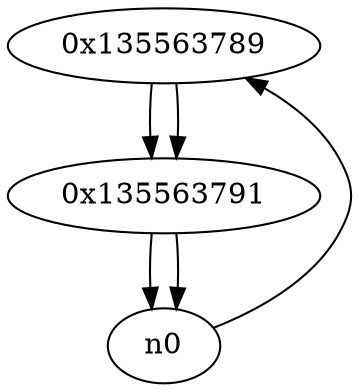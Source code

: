 digraph G{
/* nodes */
  n1 [label="0x135563789"]
  n2 [label="0x135563791"]
/* edges */
n1 -> n2;
n0 -> n1;
n2 -> n0;
n2 -> n0;
n1 -> n2;
}
